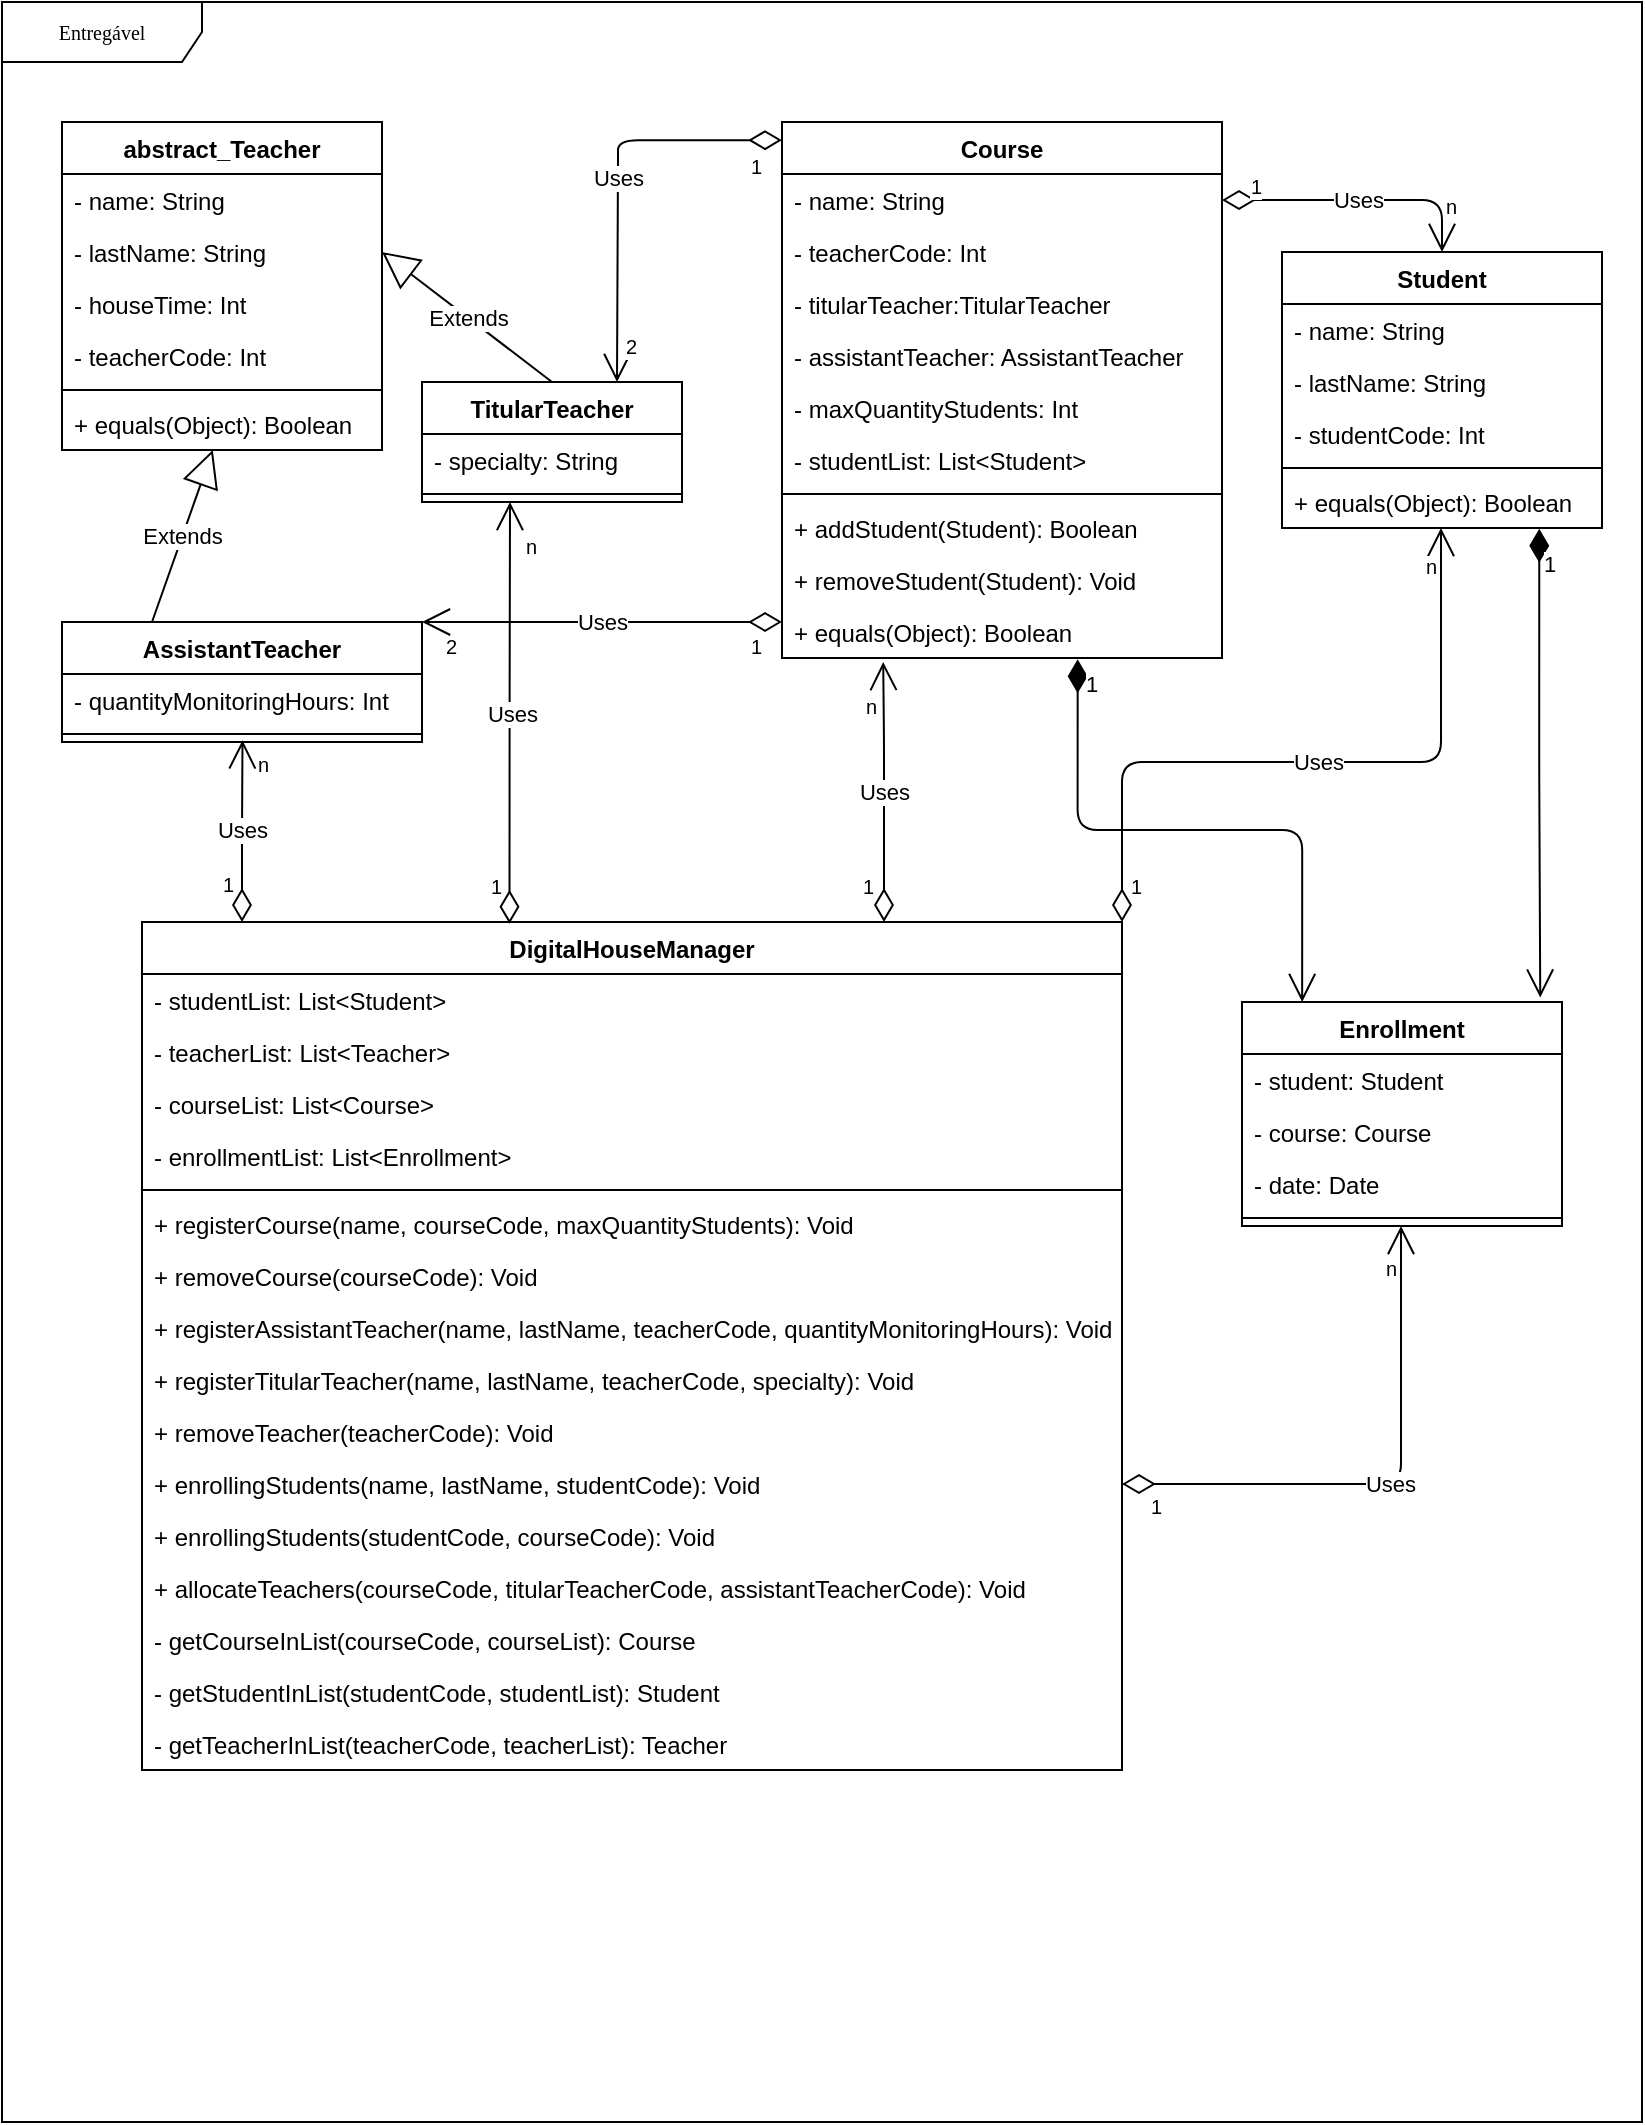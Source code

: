 <mxfile version="12.8.8" type="device"><diagram name="Page-1" id="c4acf3e9-155e-7222-9cf6-157b1a14988f"><mxGraphModel dx="1673" dy="934" grid="1" gridSize="10" guides="1" tooltips="1" connect="1" arrows="1" fold="1" page="1" pageScale="1" pageWidth="850" pageHeight="1100" background="#ffffff" math="0" shadow="0"><root><mxCell id="0"/><mxCell id="1" parent="0"/><mxCell id="j-NnhwBFAn81_MApTJmT-1" value="Entregável" style="shape=umlFrame;whiteSpace=wrap;html=1;rounded=0;shadow=0;comic=0;labelBackgroundColor=none;strokeWidth=1;fontFamily=Verdana;fontSize=10;align=center;width=100;height=30;" vertex="1" parent="1"><mxGeometry x="20" y="20" width="820" height="1060" as="geometry"/></mxCell><mxCell id="j-NnhwBFAn81_MApTJmT-16" value="abstract_Teacher" style="swimlane;fontStyle=1;align=center;verticalAlign=top;childLayout=stackLayout;horizontal=1;startSize=26;horizontalStack=0;resizeParent=1;resizeParentMax=0;resizeLast=0;collapsible=1;marginBottom=0;" vertex="1" parent="1"><mxGeometry x="50" y="80" width="160" height="164" as="geometry"/></mxCell><mxCell id="j-NnhwBFAn81_MApTJmT-17" value="- name: String" style="text;strokeColor=none;fillColor=none;align=left;verticalAlign=top;spacingLeft=4;spacingRight=4;overflow=hidden;rotatable=0;points=[[0,0.5],[1,0.5]];portConstraint=eastwest;" vertex="1" parent="j-NnhwBFAn81_MApTJmT-16"><mxGeometry y="26" width="160" height="26" as="geometry"/></mxCell><mxCell id="j-NnhwBFAn81_MApTJmT-20" value="- lastName: String" style="text;strokeColor=none;fillColor=none;align=left;verticalAlign=top;spacingLeft=4;spacingRight=4;overflow=hidden;rotatable=0;points=[[0,0.5],[1,0.5]];portConstraint=eastwest;" vertex="1" parent="j-NnhwBFAn81_MApTJmT-16"><mxGeometry y="52" width="160" height="26" as="geometry"/></mxCell><mxCell id="j-NnhwBFAn81_MApTJmT-22" value="- houseTime: Int" style="text;strokeColor=none;fillColor=none;align=left;verticalAlign=top;spacingLeft=4;spacingRight=4;overflow=hidden;rotatable=0;points=[[0,0.5],[1,0.5]];portConstraint=eastwest;" vertex="1" parent="j-NnhwBFAn81_MApTJmT-16"><mxGeometry y="78" width="160" height="26" as="geometry"/></mxCell><mxCell id="j-NnhwBFAn81_MApTJmT-21" value="- teacherCode: Int" style="text;strokeColor=none;fillColor=none;align=left;verticalAlign=top;spacingLeft=4;spacingRight=4;overflow=hidden;rotatable=0;points=[[0,0.5],[1,0.5]];portConstraint=eastwest;" vertex="1" parent="j-NnhwBFAn81_MApTJmT-16"><mxGeometry y="104" width="160" height="26" as="geometry"/></mxCell><mxCell id="j-NnhwBFAn81_MApTJmT-18" value="" style="line;strokeWidth=1;fillColor=none;align=left;verticalAlign=middle;spacingTop=-1;spacingLeft=3;spacingRight=3;rotatable=0;labelPosition=right;points=[];portConstraint=eastwest;" vertex="1" parent="j-NnhwBFAn81_MApTJmT-16"><mxGeometry y="130" width="160" height="8" as="geometry"/></mxCell><mxCell id="j-NnhwBFAn81_MApTJmT-19" value="+ equals(Object): Boolean" style="text;strokeColor=none;fillColor=none;align=left;verticalAlign=top;spacingLeft=4;spacingRight=4;overflow=hidden;rotatable=0;points=[[0,0.5],[1,0.5]];portConstraint=eastwest;" vertex="1" parent="j-NnhwBFAn81_MApTJmT-16"><mxGeometry y="138" width="160" height="26" as="geometry"/></mxCell><mxCell id="j-NnhwBFAn81_MApTJmT-50" value="DigitalHouseManager" style="swimlane;fontStyle=1;align=center;verticalAlign=top;childLayout=stackLayout;horizontal=1;startSize=26;horizontalStack=0;resizeParent=1;resizeParentMax=0;resizeLast=0;collapsible=1;marginBottom=0;" vertex="1" parent="1"><mxGeometry x="90" y="480" width="490" height="424" as="geometry"/></mxCell><mxCell id="j-NnhwBFAn81_MApTJmT-57" value="- studentList: List&lt;Student&gt;" style="text;strokeColor=none;fillColor=none;align=left;verticalAlign=top;spacingLeft=4;spacingRight=4;overflow=hidden;rotatable=0;points=[[0,0.5],[1,0.5]];portConstraint=eastwest;" vertex="1" parent="j-NnhwBFAn81_MApTJmT-50"><mxGeometry y="26" width="490" height="26" as="geometry"/></mxCell><mxCell id="j-NnhwBFAn81_MApTJmT-56" value="- teacherList: List&lt;Teacher&gt;" style="text;strokeColor=none;fillColor=none;align=left;verticalAlign=top;spacingLeft=4;spacingRight=4;overflow=hidden;rotatable=0;points=[[0,0.5],[1,0.5]];portConstraint=eastwest;" vertex="1" parent="j-NnhwBFAn81_MApTJmT-50"><mxGeometry y="52" width="490" height="26" as="geometry"/></mxCell><mxCell id="j-NnhwBFAn81_MApTJmT-58" value="- courseList: List&lt;Course&gt;" style="text;strokeColor=none;fillColor=none;align=left;verticalAlign=top;spacingLeft=4;spacingRight=4;overflow=hidden;rotatable=0;points=[[0,0.5],[1,0.5]];portConstraint=eastwest;" vertex="1" parent="j-NnhwBFAn81_MApTJmT-50"><mxGeometry y="78" width="490" height="26" as="geometry"/></mxCell><mxCell id="j-NnhwBFAn81_MApTJmT-55" value="- enrollmentList: List&lt;Enrollment&gt;" style="text;strokeColor=none;fillColor=none;align=left;verticalAlign=top;spacingLeft=4;spacingRight=4;overflow=hidden;rotatable=0;points=[[0,0.5],[1,0.5]];portConstraint=eastwest;" vertex="1" parent="j-NnhwBFAn81_MApTJmT-50"><mxGeometry y="104" width="490" height="26" as="geometry"/></mxCell><mxCell id="j-NnhwBFAn81_MApTJmT-54" value="" style="line;strokeWidth=1;fillColor=none;align=left;verticalAlign=middle;spacingTop=-1;spacingLeft=3;spacingRight=3;rotatable=0;labelPosition=right;points=[];portConstraint=eastwest;" vertex="1" parent="j-NnhwBFAn81_MApTJmT-50"><mxGeometry y="130" width="490" height="8" as="geometry"/></mxCell><mxCell id="j-NnhwBFAn81_MApTJmT-59" value="+ registerCourse(name, courseCode, maxQuantityStudents): Void" style="text;strokeColor=none;fillColor=none;align=left;verticalAlign=top;spacingLeft=4;spacingRight=4;overflow=hidden;rotatable=0;points=[[0,0.5],[1,0.5]];portConstraint=eastwest;" vertex="1" parent="j-NnhwBFAn81_MApTJmT-50"><mxGeometry y="138" width="490" height="26" as="geometry"/></mxCell><mxCell id="j-NnhwBFAn81_MApTJmT-60" value="+ removeCourse(courseCode): Void" style="text;strokeColor=none;fillColor=none;align=left;verticalAlign=top;spacingLeft=4;spacingRight=4;overflow=hidden;rotatable=0;points=[[0,0.5],[1,0.5]];portConstraint=eastwest;" vertex="1" parent="j-NnhwBFAn81_MApTJmT-50"><mxGeometry y="164" width="490" height="26" as="geometry"/></mxCell><mxCell id="j-NnhwBFAn81_MApTJmT-61" value="+ registerAssistantTeacher(name, lastName, teacherCode, quantityMonitoringHours): Void" style="text;strokeColor=none;fillColor=none;align=left;verticalAlign=top;spacingLeft=4;spacingRight=4;overflow=hidden;rotatable=0;points=[[0,0.5],[1,0.5]];portConstraint=eastwest;" vertex="1" parent="j-NnhwBFAn81_MApTJmT-50"><mxGeometry y="190" width="490" height="26" as="geometry"/></mxCell><mxCell id="j-NnhwBFAn81_MApTJmT-65" value="+ registerTitularTeacher(name, lastName, teacherCode, specialty): Void" style="text;strokeColor=none;fillColor=none;align=left;verticalAlign=top;spacingLeft=4;spacingRight=4;overflow=hidden;rotatable=0;points=[[0,0.5],[1,0.5]];portConstraint=eastwest;" vertex="1" parent="j-NnhwBFAn81_MApTJmT-50"><mxGeometry y="216" width="490" height="26" as="geometry"/></mxCell><mxCell id="j-NnhwBFAn81_MApTJmT-62" value="+ removeTeacher(teacherCode): Void" style="text;strokeColor=none;fillColor=none;align=left;verticalAlign=top;spacingLeft=4;spacingRight=4;overflow=hidden;rotatable=0;points=[[0,0.5],[1,0.5]];portConstraint=eastwest;" vertex="1" parent="j-NnhwBFAn81_MApTJmT-50"><mxGeometry y="242" width="490" height="26" as="geometry"/></mxCell><mxCell id="j-NnhwBFAn81_MApTJmT-63" value="+ enrollingStudents(name, lastName, studentCode): Void" style="text;strokeColor=none;fillColor=none;align=left;verticalAlign=top;spacingLeft=4;spacingRight=4;overflow=hidden;rotatable=0;points=[[0,0.5],[1,0.5]];portConstraint=eastwest;" vertex="1" parent="j-NnhwBFAn81_MApTJmT-50"><mxGeometry y="268" width="490" height="26" as="geometry"/></mxCell><mxCell id="j-NnhwBFAn81_MApTJmT-66" value="+ enrollingStudents(studentCode, courseCode): Void" style="text;strokeColor=none;fillColor=none;align=left;verticalAlign=top;spacingLeft=4;spacingRight=4;overflow=hidden;rotatable=0;points=[[0,0.5],[1,0.5]];portConstraint=eastwest;" vertex="1" parent="j-NnhwBFAn81_MApTJmT-50"><mxGeometry y="294" width="490" height="26" as="geometry"/></mxCell><mxCell id="j-NnhwBFAn81_MApTJmT-64" value="+ allocateTeachers(courseCode, titularTeacherCode, assistantTeacherCode): Void" style="text;strokeColor=none;fillColor=none;align=left;verticalAlign=top;spacingLeft=4;spacingRight=4;overflow=hidden;rotatable=0;points=[[0,0.5],[1,0.5]];portConstraint=eastwest;" vertex="1" parent="j-NnhwBFAn81_MApTJmT-50"><mxGeometry y="320" width="490" height="26" as="geometry"/></mxCell><mxCell id="j-NnhwBFAn81_MApTJmT-68" value="- getCourseInList(courseCode, courseList): Course" style="text;strokeColor=none;fillColor=none;align=left;verticalAlign=top;spacingLeft=4;spacingRight=4;overflow=hidden;rotatable=0;points=[[0,0.5],[1,0.5]];portConstraint=eastwest;" vertex="1" parent="j-NnhwBFAn81_MApTJmT-50"><mxGeometry y="346" width="490" height="26" as="geometry"/></mxCell><mxCell id="j-NnhwBFAn81_MApTJmT-70" value="- getStudentInList(studentCode, studentList): Student" style="text;strokeColor=none;fillColor=none;align=left;verticalAlign=top;spacingLeft=4;spacingRight=4;overflow=hidden;rotatable=0;points=[[0,0.5],[1,0.5]];portConstraint=eastwest;" vertex="1" parent="j-NnhwBFAn81_MApTJmT-50"><mxGeometry y="372" width="490" height="26" as="geometry"/></mxCell><mxCell id="j-NnhwBFAn81_MApTJmT-71" value="- getTeacherInList(teacherCode, teacherList): Teacher" style="text;strokeColor=none;fillColor=none;align=left;verticalAlign=top;spacingLeft=4;spacingRight=4;overflow=hidden;rotatable=0;points=[[0,0.5],[1,0.5]];portConstraint=eastwest;" vertex="1" parent="j-NnhwBFAn81_MApTJmT-50"><mxGeometry y="398" width="490" height="26" as="geometry"/></mxCell><mxCell id="j-NnhwBFAn81_MApTJmT-72" value="Extends" style="endArrow=block;endSize=16;endFill=0;html=1;exitX=0.25;exitY=0;exitDx=0;exitDy=0;" edge="1" parent="1" source="j-NnhwBFAn81_MApTJmT-36" target="j-NnhwBFAn81_MApTJmT-19"><mxGeometry width="160" relative="1" as="geometry"><mxPoint x="200" y="290" as="sourcePoint"/><mxPoint x="360" y="290" as="targetPoint"/></mxGeometry></mxCell><mxCell id="j-NnhwBFAn81_MApTJmT-73" value="Extends" style="endArrow=block;endSize=16;endFill=0;html=1;exitX=0.5;exitY=0;exitDx=0;exitDy=0;entryX=1;entryY=0.5;entryDx=0;entryDy=0;" edge="1" parent="1" source="j-NnhwBFAn81_MApTJmT-40" target="j-NnhwBFAn81_MApTJmT-20"><mxGeometry width="160" relative="1" as="geometry"><mxPoint x="390" y="420" as="sourcePoint"/><mxPoint x="550" y="420" as="targetPoint"/></mxGeometry></mxCell><mxCell id="j-NnhwBFAn81_MApTJmT-6" value="Student" style="swimlane;fontStyle=1;align=center;verticalAlign=top;childLayout=stackLayout;horizontal=1;startSize=26;horizontalStack=0;resizeParent=1;resizeParentMax=0;resizeLast=0;collapsible=1;marginBottom=0;" vertex="1" parent="1"><mxGeometry x="660" y="145" width="160" height="138" as="geometry"><mxRectangle x="60" y="80" width="80" height="26" as="alternateBounds"/></mxGeometry></mxCell><mxCell id="j-NnhwBFAn81_MApTJmT-7" value="- name: String" style="text;strokeColor=none;fillColor=none;align=left;verticalAlign=top;spacingLeft=4;spacingRight=4;overflow=hidden;rotatable=0;points=[[0,0.5],[1,0.5]];portConstraint=eastwest;" vertex="1" parent="j-NnhwBFAn81_MApTJmT-6"><mxGeometry y="26" width="160" height="26" as="geometry"/></mxCell><mxCell id="j-NnhwBFAn81_MApTJmT-10" value="- lastName: String" style="text;strokeColor=none;fillColor=none;align=left;verticalAlign=top;spacingLeft=4;spacingRight=4;overflow=hidden;rotatable=0;points=[[0,0.5],[1,0.5]];portConstraint=eastwest;" vertex="1" parent="j-NnhwBFAn81_MApTJmT-6"><mxGeometry y="52" width="160" height="26" as="geometry"/></mxCell><mxCell id="j-NnhwBFAn81_MApTJmT-11" value="- studentCode: Int" style="text;strokeColor=none;fillColor=none;align=left;verticalAlign=top;spacingLeft=4;spacingRight=4;overflow=hidden;rotatable=0;points=[[0,0.5],[1,0.5]];portConstraint=eastwest;" vertex="1" parent="j-NnhwBFAn81_MApTJmT-6"><mxGeometry y="78" width="160" height="26" as="geometry"/></mxCell><mxCell id="j-NnhwBFAn81_MApTJmT-24" value="" style="line;strokeWidth=1;fillColor=none;align=left;verticalAlign=middle;spacingTop=-1;spacingLeft=3;spacingRight=3;rotatable=0;labelPosition=right;points=[];portConstraint=eastwest;" vertex="1" parent="j-NnhwBFAn81_MApTJmT-6"><mxGeometry y="104" width="160" height="8" as="geometry"/></mxCell><mxCell id="j-NnhwBFAn81_MApTJmT-23" value="+ equals(Object): Boolean" style="text;strokeColor=none;fillColor=none;align=left;verticalAlign=top;spacingLeft=4;spacingRight=4;overflow=hidden;rotatable=0;points=[[0,0.5],[1,0.5]];portConstraint=eastwest;" vertex="1" parent="j-NnhwBFAn81_MApTJmT-6"><mxGeometry y="112" width="160" height="26" as="geometry"/></mxCell><mxCell id="j-NnhwBFAn81_MApTJmT-25" value="Course" style="swimlane;fontStyle=1;align=center;verticalAlign=top;childLayout=stackLayout;horizontal=1;startSize=26;horizontalStack=0;resizeParent=1;resizeParentMax=0;resizeLast=0;collapsible=1;marginBottom=0;" vertex="1" parent="1"><mxGeometry x="410" y="80" width="220" height="268" as="geometry"/></mxCell><mxCell id="j-NnhwBFAn81_MApTJmT-31" value="- name: String" style="text;strokeColor=none;fillColor=none;align=left;verticalAlign=top;spacingLeft=4;spacingRight=4;overflow=hidden;rotatable=0;points=[[0,0.5],[1,0.5]];portConstraint=eastwest;" vertex="1" parent="j-NnhwBFAn81_MApTJmT-25"><mxGeometry y="26" width="220" height="26" as="geometry"/></mxCell><mxCell id="j-NnhwBFAn81_MApTJmT-34" value="- teacherCode: Int" style="text;strokeColor=none;fillColor=none;align=left;verticalAlign=top;spacingLeft=4;spacingRight=4;overflow=hidden;rotatable=0;points=[[0,0.5],[1,0.5]];portConstraint=eastwest;" vertex="1" parent="j-NnhwBFAn81_MApTJmT-25"><mxGeometry y="52" width="220" height="26" as="geometry"/></mxCell><mxCell id="j-NnhwBFAn81_MApTJmT-26" value="- titularTeacher:TitularTeacher " style="text;strokeColor=none;fillColor=none;align=left;verticalAlign=top;spacingLeft=4;spacingRight=4;overflow=hidden;rotatable=0;points=[[0,0.5],[1,0.5]];portConstraint=eastwest;" vertex="1" parent="j-NnhwBFAn81_MApTJmT-25"><mxGeometry y="78" width="220" height="26" as="geometry"/></mxCell><mxCell id="j-NnhwBFAn81_MApTJmT-33" value="- assistantTeacher: AssistantTeacher" style="text;strokeColor=none;fillColor=none;align=left;verticalAlign=top;spacingLeft=4;spacingRight=4;overflow=hidden;rotatable=0;points=[[0,0.5],[1,0.5]];portConstraint=eastwest;" vertex="1" parent="j-NnhwBFAn81_MApTJmT-25"><mxGeometry y="104" width="220" height="26" as="geometry"/></mxCell><mxCell id="j-NnhwBFAn81_MApTJmT-32" value="- maxQuantityStudents: Int" style="text;strokeColor=none;fillColor=none;align=left;verticalAlign=top;spacingLeft=4;spacingRight=4;overflow=hidden;rotatable=0;points=[[0,0.5],[1,0.5]];portConstraint=eastwest;" vertex="1" parent="j-NnhwBFAn81_MApTJmT-25"><mxGeometry y="130" width="220" height="26" as="geometry"/></mxCell><mxCell id="j-NnhwBFAn81_MApTJmT-35" value="- studentList: List&lt;Student&gt;" style="text;strokeColor=none;fillColor=none;align=left;verticalAlign=top;spacingLeft=4;spacingRight=4;overflow=hidden;rotatable=0;points=[[0,0.5],[1,0.5]];portConstraint=eastwest;" vertex="1" parent="j-NnhwBFAn81_MApTJmT-25"><mxGeometry y="156" width="220" height="26" as="geometry"/></mxCell><mxCell id="j-NnhwBFAn81_MApTJmT-27" value="" style="line;strokeWidth=1;fillColor=none;align=left;verticalAlign=middle;spacingTop=-1;spacingLeft=3;spacingRight=3;rotatable=0;labelPosition=right;points=[];portConstraint=eastwest;" vertex="1" parent="j-NnhwBFAn81_MApTJmT-25"><mxGeometry y="182" width="220" height="8" as="geometry"/></mxCell><mxCell id="j-NnhwBFAn81_MApTJmT-28" value="+ addStudent(Student): Boolean" style="text;strokeColor=none;fillColor=none;align=left;verticalAlign=top;spacingLeft=4;spacingRight=4;overflow=hidden;rotatable=0;points=[[0,0.5],[1,0.5]];portConstraint=eastwest;" vertex="1" parent="j-NnhwBFAn81_MApTJmT-25"><mxGeometry y="190" width="220" height="26" as="geometry"/></mxCell><mxCell id="j-NnhwBFAn81_MApTJmT-30" value="+ removeStudent(Student): Void" style="text;strokeColor=none;fillColor=none;align=left;verticalAlign=top;spacingLeft=4;spacingRight=4;overflow=hidden;rotatable=0;points=[[0,0.5],[1,0.5]];portConstraint=eastwest;" vertex="1" parent="j-NnhwBFAn81_MApTJmT-25"><mxGeometry y="216" width="220" height="26" as="geometry"/></mxCell><mxCell id="j-NnhwBFAn81_MApTJmT-29" value="+ equals(Object): Boolean" style="text;strokeColor=none;fillColor=none;align=left;verticalAlign=top;spacingLeft=4;spacingRight=4;overflow=hidden;rotatable=0;points=[[0,0.5],[1,0.5]];portConstraint=eastwest;" vertex="1" parent="j-NnhwBFAn81_MApTJmT-25"><mxGeometry y="242" width="220" height="26" as="geometry"/></mxCell><mxCell id="j-NnhwBFAn81_MApTJmT-77" value="Uses" style="endArrow=open;html=1;endSize=12;startArrow=diamondThin;startSize=14;startFill=0;edgeStyle=orthogonalEdgeStyle;exitX=0.375;exitY=0.002;exitDx=0;exitDy=0;exitPerimeter=0;" edge="1" parent="1" source="j-NnhwBFAn81_MApTJmT-50"><mxGeometry relative="1" as="geometry"><mxPoint x="250" y="430" as="sourcePoint"/><mxPoint x="274" y="270" as="targetPoint"/></mxGeometry></mxCell><mxCell id="j-NnhwBFAn81_MApTJmT-78" value="n" style="resizable=0;html=1;align=left;verticalAlign=top;labelBackgroundColor=#ffffff;fontSize=10;" connectable="0" vertex="1" parent="j-NnhwBFAn81_MApTJmT-77"><mxGeometry x="-1" relative="1" as="geometry"><mxPoint x="6.25" y="-200.85" as="offset"/></mxGeometry></mxCell><mxCell id="j-NnhwBFAn81_MApTJmT-79" value="1" style="resizable=0;html=1;align=right;verticalAlign=top;labelBackgroundColor=#ffffff;fontSize=10;" connectable="0" vertex="1" parent="j-NnhwBFAn81_MApTJmT-77"><mxGeometry x="1" relative="1" as="geometry"><mxPoint x="-4" y="179.98" as="offset"/></mxGeometry></mxCell><mxCell id="j-NnhwBFAn81_MApTJmT-80" value="Uses" style="endArrow=open;html=1;endSize=12;startArrow=diamondThin;startSize=14;startFill=0;edgeStyle=orthogonalEdgeStyle;exitX=0.375;exitY=0.002;exitDx=0;exitDy=0;exitPerimeter=0;" edge="1" parent="1"><mxGeometry relative="1" as="geometry"><mxPoint x="140" y="479.998" as="sourcePoint"/><mxPoint x="140.25" y="389.15" as="targetPoint"/><Array as="points"><mxPoint x="140" y="435"/></Array></mxGeometry></mxCell><mxCell id="j-NnhwBFAn81_MApTJmT-81" value="n" style="resizable=0;html=1;align=left;verticalAlign=top;labelBackgroundColor=#ffffff;fontSize=10;" connectable="0" vertex="1" parent="j-NnhwBFAn81_MApTJmT-80"><mxGeometry x="-1" relative="1" as="geometry"><mxPoint x="6.25" y="-90.85" as="offset"/></mxGeometry></mxCell><mxCell id="j-NnhwBFAn81_MApTJmT-82" value="1" style="resizable=0;html=1;align=right;verticalAlign=top;labelBackgroundColor=#ffffff;fontSize=10;" connectable="0" vertex="1" parent="j-NnhwBFAn81_MApTJmT-80"><mxGeometry x="1" relative="1" as="geometry"><mxPoint x="-4" y="60.07" as="offset"/></mxGeometry></mxCell><mxCell id="j-NnhwBFAn81_MApTJmT-83" value="Uses" style="endArrow=open;html=1;endSize=12;startArrow=diamondThin;startSize=14;startFill=0;edgeStyle=orthogonalEdgeStyle;entryX=0.23;entryY=1.077;entryDx=0;entryDy=0;entryPerimeter=0;" edge="1" parent="1" target="j-NnhwBFAn81_MApTJmT-29"><mxGeometry relative="1" as="geometry"><mxPoint x="461" y="480" as="sourcePoint"/><mxPoint x="450.25" y="389.15" as="targetPoint"/><Array as="points"><mxPoint x="461" y="389"/><mxPoint x="461" y="389"/></Array></mxGeometry></mxCell><mxCell id="j-NnhwBFAn81_MApTJmT-84" value="n" style="resizable=0;html=1;align=left;verticalAlign=top;labelBackgroundColor=#ffffff;fontSize=10;" connectable="0" vertex="1" parent="j-NnhwBFAn81_MApTJmT-83"><mxGeometry x="-1" relative="1" as="geometry"><mxPoint x="-11" y="-120" as="offset"/></mxGeometry></mxCell><mxCell id="j-NnhwBFAn81_MApTJmT-85" value="1" style="resizable=0;html=1;align=right;verticalAlign=top;labelBackgroundColor=#ffffff;fontSize=10;" connectable="0" vertex="1" parent="j-NnhwBFAn81_MApTJmT-83"><mxGeometry x="1" relative="1" as="geometry"><mxPoint x="-4" y="100" as="offset"/></mxGeometry></mxCell><mxCell id="j-NnhwBFAn81_MApTJmT-89" value="Uses" style="endArrow=open;html=1;endSize=12;startArrow=diamondThin;startSize=14;startFill=0;edgeStyle=orthogonalEdgeStyle;entryX=0.23;entryY=1.077;entryDx=0;entryDy=0;entryPerimeter=0;exitX=1;exitY=0;exitDx=0;exitDy=0;" edge="1" parent="1" source="j-NnhwBFAn81_MApTJmT-50"><mxGeometry relative="1" as="geometry"><mxPoint x="739.9" y="413" as="sourcePoint"/><mxPoint x="739.5" y="283.002" as="targetPoint"/><Array as="points"><mxPoint x="580" y="400"/><mxPoint x="740" y="400"/></Array></mxGeometry></mxCell><mxCell id="j-NnhwBFAn81_MApTJmT-90" value="n" style="resizable=0;html=1;align=left;verticalAlign=top;labelBackgroundColor=#ffffff;fontSize=10;" connectable="0" vertex="1" parent="j-NnhwBFAn81_MApTJmT-89"><mxGeometry x="-1" relative="1" as="geometry"><mxPoint x="150" y="-190" as="offset"/></mxGeometry></mxCell><mxCell id="j-NnhwBFAn81_MApTJmT-91" value="1" style="resizable=0;html=1;align=right;verticalAlign=top;labelBackgroundColor=#ffffff;fontSize=10;" connectable="0" vertex="1" parent="j-NnhwBFAn81_MApTJmT-89"><mxGeometry x="1" relative="1" as="geometry"><mxPoint x="-149.5" y="167.14" as="offset"/></mxGeometry></mxCell><mxCell id="j-NnhwBFAn81_MApTJmT-44" value="Enrollment" style="swimlane;fontStyle=1;align=center;verticalAlign=top;childLayout=stackLayout;horizontal=1;startSize=26;horizontalStack=0;resizeParent=1;resizeParentMax=0;resizeLast=0;collapsible=1;marginBottom=0;" vertex="1" parent="1"><mxGeometry x="640" y="520" width="160" height="112" as="geometry"/></mxCell><mxCell id="j-NnhwBFAn81_MApTJmT-48" value="- student: Student" style="text;strokeColor=none;fillColor=none;align=left;verticalAlign=top;spacingLeft=4;spacingRight=4;overflow=hidden;rotatable=0;points=[[0,0.5],[1,0.5]];portConstraint=eastwest;" vertex="1" parent="j-NnhwBFAn81_MApTJmT-44"><mxGeometry y="26" width="160" height="26" as="geometry"/></mxCell><mxCell id="j-NnhwBFAn81_MApTJmT-49" value="- course: Course" style="text;strokeColor=none;fillColor=none;align=left;verticalAlign=top;spacingLeft=4;spacingRight=4;overflow=hidden;rotatable=0;points=[[0,0.5],[1,0.5]];portConstraint=eastwest;" vertex="1" parent="j-NnhwBFAn81_MApTJmT-44"><mxGeometry y="52" width="160" height="26" as="geometry"/></mxCell><mxCell id="j-NnhwBFAn81_MApTJmT-45" value="- date: Date" style="text;strokeColor=none;fillColor=none;align=left;verticalAlign=top;spacingLeft=4;spacingRight=4;overflow=hidden;rotatable=0;points=[[0,0.5],[1,0.5]];portConstraint=eastwest;" vertex="1" parent="j-NnhwBFAn81_MApTJmT-44"><mxGeometry y="78" width="160" height="26" as="geometry"/></mxCell><mxCell id="j-NnhwBFAn81_MApTJmT-46" value="" style="line;strokeWidth=1;fillColor=none;align=left;verticalAlign=middle;spacingTop=-1;spacingLeft=3;spacingRight=3;rotatable=0;labelPosition=right;points=[];portConstraint=eastwest;" vertex="1" parent="j-NnhwBFAn81_MApTJmT-44"><mxGeometry y="104" width="160" height="8" as="geometry"/></mxCell><mxCell id="j-NnhwBFAn81_MApTJmT-95" value="Uses" style="endArrow=open;html=1;endSize=12;startArrow=diamondThin;startSize=14;startFill=0;edgeStyle=orthogonalEdgeStyle;entryX=0.23;entryY=1.077;entryDx=0;entryDy=0;entryPerimeter=0;exitX=1;exitY=0.5;exitDx=0;exitDy=0;" edge="1" parent="1" source="j-NnhwBFAn81_MApTJmT-63"><mxGeometry relative="1" as="geometry"><mxPoint x="719.9" y="762" as="sourcePoint"/><mxPoint x="719.5" y="632.002" as="targetPoint"/><Array as="points"><mxPoint x="720" y="761"/></Array></mxGeometry></mxCell><mxCell id="j-NnhwBFAn81_MApTJmT-96" value="n" style="resizable=0;html=1;align=left;verticalAlign=top;labelBackgroundColor=#ffffff;fontSize=10;" connectable="0" vertex="1" parent="j-NnhwBFAn81_MApTJmT-95"><mxGeometry x="-1" relative="1" as="geometry"><mxPoint x="130" y="-120" as="offset"/></mxGeometry></mxCell><mxCell id="j-NnhwBFAn81_MApTJmT-97" value="1" style="resizable=0;html=1;align=right;verticalAlign=top;labelBackgroundColor=#ffffff;fontSize=10;" connectable="0" vertex="1" parent="j-NnhwBFAn81_MApTJmT-95"><mxGeometry x="1" relative="1" as="geometry"><mxPoint x="-119.5" y="128.05" as="offset"/></mxGeometry></mxCell><mxCell id="j-NnhwBFAn81_MApTJmT-40" value="TitularTeacher" style="swimlane;fontStyle=1;align=center;verticalAlign=top;childLayout=stackLayout;horizontal=1;startSize=26;horizontalStack=0;resizeParent=1;resizeParentMax=0;resizeLast=0;collapsible=1;marginBottom=0;" vertex="1" parent="1"><mxGeometry x="230" y="210" width="130" height="60" as="geometry"/></mxCell><mxCell id="j-NnhwBFAn81_MApTJmT-41" value="- specialty: String" style="text;strokeColor=none;fillColor=none;align=left;verticalAlign=top;spacingLeft=4;spacingRight=4;overflow=hidden;rotatable=0;points=[[0,0.5],[1,0.5]];portConstraint=eastwest;" vertex="1" parent="j-NnhwBFAn81_MApTJmT-40"><mxGeometry y="26" width="130" height="26" as="geometry"/></mxCell><mxCell id="j-NnhwBFAn81_MApTJmT-42" value="" style="line;strokeWidth=1;fillColor=none;align=left;verticalAlign=middle;spacingTop=-1;spacingLeft=3;spacingRight=3;rotatable=0;labelPosition=right;points=[];portConstraint=eastwest;" vertex="1" parent="j-NnhwBFAn81_MApTJmT-40"><mxGeometry y="52" width="130" height="8" as="geometry"/></mxCell><mxCell id="j-NnhwBFAn81_MApTJmT-36" value="AssistantTeacher" style="swimlane;fontStyle=1;align=center;verticalAlign=top;childLayout=stackLayout;horizontal=1;startSize=26;horizontalStack=0;resizeParent=1;resizeParentMax=0;resizeLast=0;collapsible=1;marginBottom=0;" vertex="1" parent="1"><mxGeometry x="50" y="330" width="180" height="60" as="geometry"/></mxCell><mxCell id="j-NnhwBFAn81_MApTJmT-37" value="- quantityMonitoringHours: Int" style="text;strokeColor=none;fillColor=none;align=left;verticalAlign=top;spacingLeft=4;spacingRight=4;overflow=hidden;rotatable=0;points=[[0,0.5],[1,0.5]];portConstraint=eastwest;" vertex="1" parent="j-NnhwBFAn81_MApTJmT-36"><mxGeometry y="26" width="180" height="26" as="geometry"/></mxCell><mxCell id="j-NnhwBFAn81_MApTJmT-38" value="" style="line;strokeWidth=1;fillColor=none;align=left;verticalAlign=middle;spacingTop=-1;spacingLeft=3;spacingRight=3;rotatable=0;labelPosition=right;points=[];portConstraint=eastwest;" vertex="1" parent="j-NnhwBFAn81_MApTJmT-36"><mxGeometry y="52" width="180" height="8" as="geometry"/></mxCell><mxCell id="j-NnhwBFAn81_MApTJmT-98" value="Uses" style="endArrow=open;html=1;endSize=12;startArrow=diamondThin;startSize=14;startFill=0;edgeStyle=orthogonalEdgeStyle;entryX=0.75;entryY=0;entryDx=0;entryDy=0;exitX=0;exitY=0.034;exitDx=0;exitDy=0;exitPerimeter=0;" edge="1" parent="1" source="j-NnhwBFAn81_MApTJmT-25" target="j-NnhwBFAn81_MApTJmT-40"><mxGeometry relative="1" as="geometry"><mxPoint x="335.06" y="190" as="sourcePoint"/><mxPoint x="334.66" y="60.002" as="targetPoint"/><Array as="points"><mxPoint x="328" y="89"/><mxPoint x="328" y="99"/></Array></mxGeometry></mxCell><mxCell id="j-NnhwBFAn81_MApTJmT-99" value="2" style="resizable=0;html=1;align=left;verticalAlign=top;labelBackgroundColor=#ffffff;fontSize=10;direction=south;" connectable="0" vertex="1" parent="j-NnhwBFAn81_MApTJmT-98"><mxGeometry x="-1" relative="1" as="geometry"><mxPoint x="-80" y="90.89" as="offset"/></mxGeometry></mxCell><mxCell id="j-NnhwBFAn81_MApTJmT-100" value="1" style="resizable=0;html=1;align=right;verticalAlign=top;labelBackgroundColor=#ffffff;fontSize=10;" connectable="0" vertex="1" parent="j-NnhwBFAn81_MApTJmT-98"><mxGeometry x="1" relative="1" as="geometry"><mxPoint x="72.5" y="-120.03" as="offset"/></mxGeometry></mxCell><mxCell id="j-NnhwBFAn81_MApTJmT-101" value="Uses" style="endArrow=open;html=1;endSize=12;startArrow=diamondThin;startSize=14;startFill=0;edgeStyle=orthogonalEdgeStyle;entryX=1;entryY=0;entryDx=0;entryDy=0;" edge="1" parent="1" target="j-NnhwBFAn81_MApTJmT-36"><mxGeometry relative="1" as="geometry"><mxPoint x="410" y="330" as="sourcePoint"/><mxPoint x="334.66" y="300.002" as="targetPoint"/><Array as="points"><mxPoint x="410" y="330"/></Array></mxGeometry></mxCell><mxCell id="j-NnhwBFAn81_MApTJmT-102" value="2" style="resizable=0;html=1;align=left;verticalAlign=top;labelBackgroundColor=#ffffff;fontSize=10;" connectable="0" vertex="1" parent="j-NnhwBFAn81_MApTJmT-101"><mxGeometry x="-1" relative="1" as="geometry"><mxPoint x="-170" as="offset"/></mxGeometry></mxCell><mxCell id="j-NnhwBFAn81_MApTJmT-103" value="1" style="resizable=0;html=1;align=right;verticalAlign=top;labelBackgroundColor=#ffffff;fontSize=10;" connectable="0" vertex="1" parent="j-NnhwBFAn81_MApTJmT-101"><mxGeometry x="1" relative="1" as="geometry"><mxPoint x="170" as="offset"/></mxGeometry></mxCell><mxCell id="j-NnhwBFAn81_MApTJmT-104" value="Uses" style="endArrow=open;html=1;endSize=12;startArrow=diamondThin;startSize=14;startFill=0;edgeStyle=orthogonalEdgeStyle;entryX=0.5;entryY=0;entryDx=0;entryDy=0;exitX=1;exitY=0.5;exitDx=0;exitDy=0;" edge="1" parent="1" source="j-NnhwBFAn81_MApTJmT-31" target="j-NnhwBFAn81_MApTJmT-6"><mxGeometry relative="1" as="geometry"><mxPoint x="700.4" y="170" as="sourcePoint"/><mxPoint x="700.0" y="40.002" as="targetPoint"/><Array as="points"><mxPoint x="740" y="119"/></Array></mxGeometry></mxCell><mxCell id="j-NnhwBFAn81_MApTJmT-105" value="n" style="resizable=0;html=1;align=left;verticalAlign=top;labelBackgroundColor=#ffffff;fontSize=10;" connectable="0" vertex="1" parent="j-NnhwBFAn81_MApTJmT-104"><mxGeometry x="-1" relative="1" as="geometry"><mxPoint x="110" y="-9" as="offset"/></mxGeometry></mxCell><mxCell id="j-NnhwBFAn81_MApTJmT-106" value="1" style="resizable=0;html=1;align=right;verticalAlign=top;labelBackgroundColor=#ffffff;fontSize=10;" connectable="0" vertex="1" parent="j-NnhwBFAn81_MApTJmT-104"><mxGeometry x="1" relative="1" as="geometry"><mxPoint x="-90" y="-44.86" as="offset"/></mxGeometry></mxCell><mxCell id="j-NnhwBFAn81_MApTJmT-116" value="1" style="endArrow=open;html=1;endSize=12;startArrow=diamondThin;startSize=14;startFill=1;edgeStyle=orthogonalEdgeStyle;align=left;verticalAlign=bottom;entryX=0.188;entryY=0;entryDx=0;entryDy=0;entryPerimeter=0;exitX=0.672;exitY=1.026;exitDx=0;exitDy=0;exitPerimeter=0;" edge="1" parent="1" source="j-NnhwBFAn81_MApTJmT-29" target="j-NnhwBFAn81_MApTJmT-44"><mxGeometry x="-0.85" y="2" relative="1" as="geometry"><mxPoint x="640" y="400" as="sourcePoint"/><mxPoint x="800" y="400" as="targetPoint"/><mxPoint as="offset"/></mxGeometry></mxCell><mxCell id="j-NnhwBFAn81_MApTJmT-117" value="1" style="endArrow=open;html=1;endSize=12;startArrow=diamondThin;startSize=14;startFill=1;edgeStyle=orthogonalEdgeStyle;align=left;verticalAlign=bottom;entryX=0.932;entryY=-0.02;entryDx=0;entryDy=0;entryPerimeter=0;exitX=0.804;exitY=1.016;exitDx=0;exitDy=0;exitPerimeter=0;" edge="1" parent="1" source="j-NnhwBFAn81_MApTJmT-23" target="j-NnhwBFAn81_MApTJmT-44"><mxGeometry x="0.01" y="92" relative="1" as="geometry"><mxPoint x="640" y="400" as="sourcePoint"/><mxPoint x="800" y="400" as="targetPoint"/><mxPoint x="-92" y="-91" as="offset"/></mxGeometry></mxCell></root></mxGraphModel></diagram></mxfile>